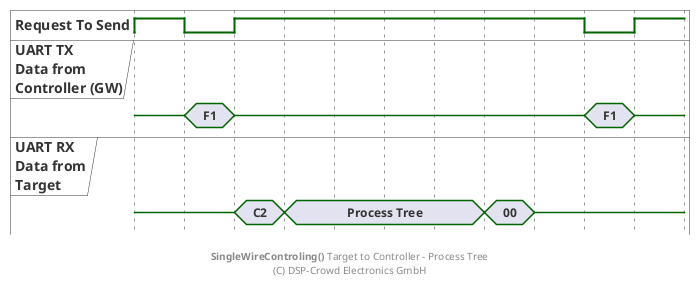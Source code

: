 
@startuml

hide time-axis

binary "Request To Send" as rts
concise "UART TX\nData from\nController (GW)" as ctrl
concise "UART RX\nData from\nTarget" as tar

@0
rts is 1
ctrl is {-}
tar is {-}

@+20
rts is 0
ctrl is "F1"

@+20
rts is 1
ctrl is {-}
tar is "C2"

@+20
tar is "Process Tree"

@+80
tar is "00"

@+20
tar is {-}

@+20
rts is 0
ctrl is "F1"

@+20
rts is 1
ctrl is {-}

footer **SingleWireControling()** Target to Controller - Process Tree\n(C) DSP-Crowd Electronics GmbH

@enduml

